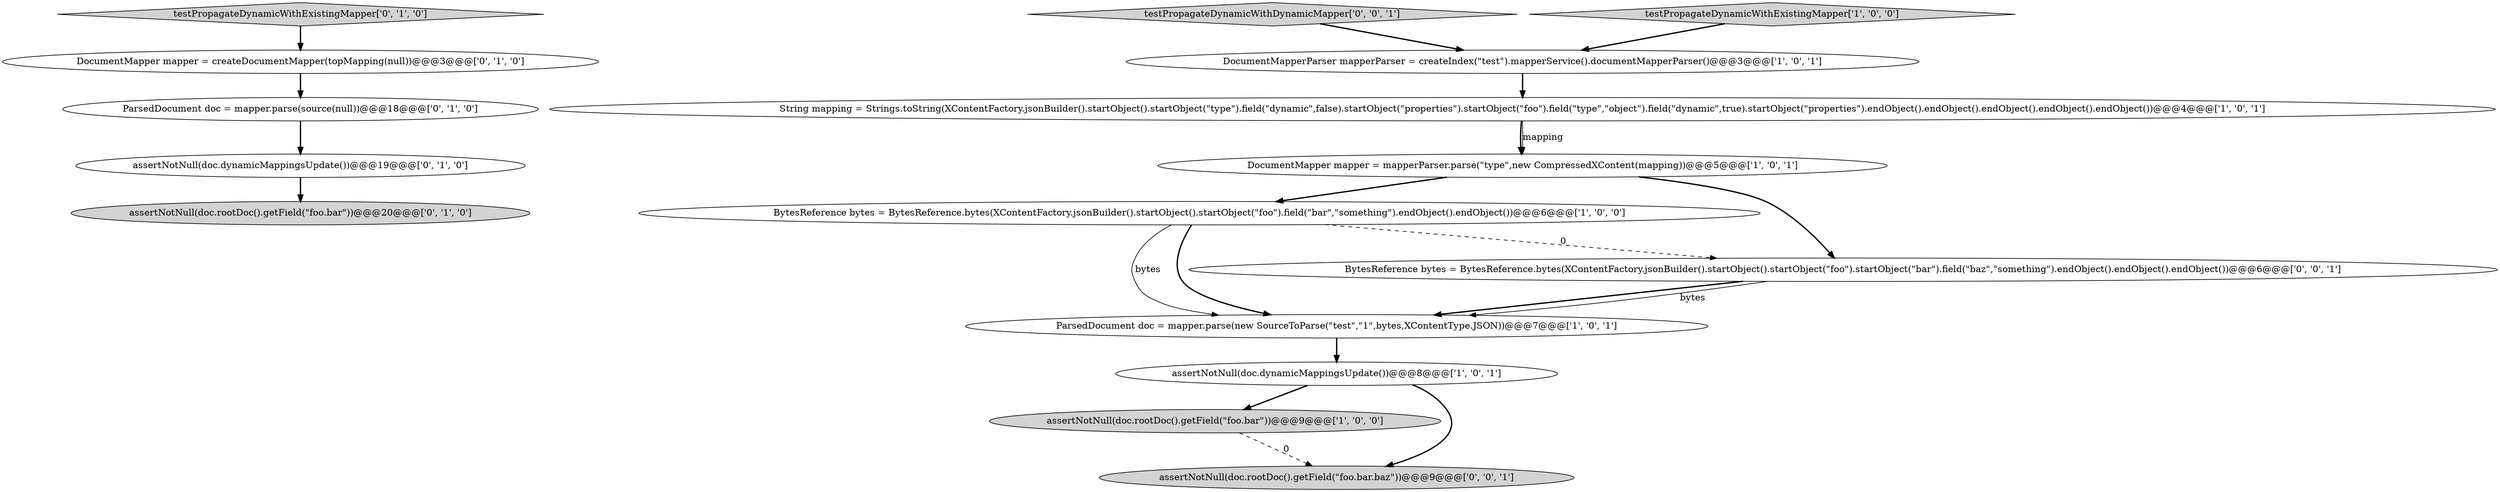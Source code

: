 digraph {
11 [style = filled, label = "assertNotNull(doc.rootDoc().getField(\"foo.bar\"))@@@20@@@['0', '1', '0']", fillcolor = lightgray, shape = ellipse image = "AAA0AAABBB2BBB"];
4 [style = filled, label = "String mapping = Strings.toString(XContentFactory.jsonBuilder().startObject().startObject(\"type\").field(\"dynamic\",false).startObject(\"properties\").startObject(\"foo\").field(\"type\",\"object\").field(\"dynamic\",true).startObject(\"properties\").endObject().endObject().endObject().endObject().endObject())@@@4@@@['1', '0', '1']", fillcolor = white, shape = ellipse image = "AAA0AAABBB1BBB"];
9 [style = filled, label = "ParsedDocument doc = mapper.parse(source(null))@@@18@@@['0', '1', '0']", fillcolor = white, shape = ellipse image = "AAA1AAABBB2BBB"];
3 [style = filled, label = "DocumentMapper mapper = mapperParser.parse(\"type\",new CompressedXContent(mapping))@@@5@@@['1', '0', '1']", fillcolor = white, shape = ellipse image = "AAA0AAABBB1BBB"];
1 [style = filled, label = "BytesReference bytes = BytesReference.bytes(XContentFactory.jsonBuilder().startObject().startObject(\"foo\").field(\"bar\",\"something\").endObject().endObject())@@@6@@@['1', '0', '0']", fillcolor = white, shape = ellipse image = "AAA0AAABBB1BBB"];
15 [style = filled, label = "BytesReference bytes = BytesReference.bytes(XContentFactory.jsonBuilder().startObject().startObject(\"foo\").startObject(\"bar\").field(\"baz\",\"something\").endObject().endObject().endObject())@@@6@@@['0', '0', '1']", fillcolor = white, shape = ellipse image = "AAA0AAABBB3BBB"];
13 [style = filled, label = "testPropagateDynamicWithDynamicMapper['0', '0', '1']", fillcolor = lightgray, shape = diamond image = "AAA0AAABBB3BBB"];
6 [style = filled, label = "DocumentMapperParser mapperParser = createIndex(\"test\").mapperService().documentMapperParser()@@@3@@@['1', '0', '1']", fillcolor = white, shape = ellipse image = "AAA0AAABBB1BBB"];
10 [style = filled, label = "assertNotNull(doc.dynamicMappingsUpdate())@@@19@@@['0', '1', '0']", fillcolor = white, shape = ellipse image = "AAA0AAABBB2BBB"];
12 [style = filled, label = "DocumentMapper mapper = createDocumentMapper(topMapping(null))@@@3@@@['0', '1', '0']", fillcolor = white, shape = ellipse image = "AAA0AAABBB2BBB"];
5 [style = filled, label = "assertNotNull(doc.rootDoc().getField(\"foo.bar\"))@@@9@@@['1', '0', '0']", fillcolor = lightgray, shape = ellipse image = "AAA0AAABBB1BBB"];
2 [style = filled, label = "testPropagateDynamicWithExistingMapper['1', '0', '0']", fillcolor = lightgray, shape = diamond image = "AAA0AAABBB1BBB"];
0 [style = filled, label = "ParsedDocument doc = mapper.parse(new SourceToParse(\"test\",\"1\",bytes,XContentType.JSON))@@@7@@@['1', '0', '1']", fillcolor = white, shape = ellipse image = "AAA0AAABBB1BBB"];
7 [style = filled, label = "assertNotNull(doc.dynamicMappingsUpdate())@@@8@@@['1', '0', '1']", fillcolor = white, shape = ellipse image = "AAA0AAABBB1BBB"];
14 [style = filled, label = "assertNotNull(doc.rootDoc().getField(\"foo.bar.baz\"))@@@9@@@['0', '0', '1']", fillcolor = lightgray, shape = ellipse image = "AAA0AAABBB3BBB"];
8 [style = filled, label = "testPropagateDynamicWithExistingMapper['0', '1', '0']", fillcolor = lightgray, shape = diamond image = "AAA0AAABBB2BBB"];
7->5 [style = bold, label=""];
2->6 [style = bold, label=""];
12->9 [style = bold, label=""];
1->0 [style = solid, label="bytes"];
13->6 [style = bold, label=""];
1->15 [style = dashed, label="0"];
15->0 [style = bold, label=""];
3->15 [style = bold, label=""];
10->11 [style = bold, label=""];
6->4 [style = bold, label=""];
8->12 [style = bold, label=""];
5->14 [style = dashed, label="0"];
4->3 [style = bold, label=""];
7->14 [style = bold, label=""];
15->0 [style = solid, label="bytes"];
3->1 [style = bold, label=""];
0->7 [style = bold, label=""];
9->10 [style = bold, label=""];
1->0 [style = bold, label=""];
4->3 [style = solid, label="mapping"];
}
